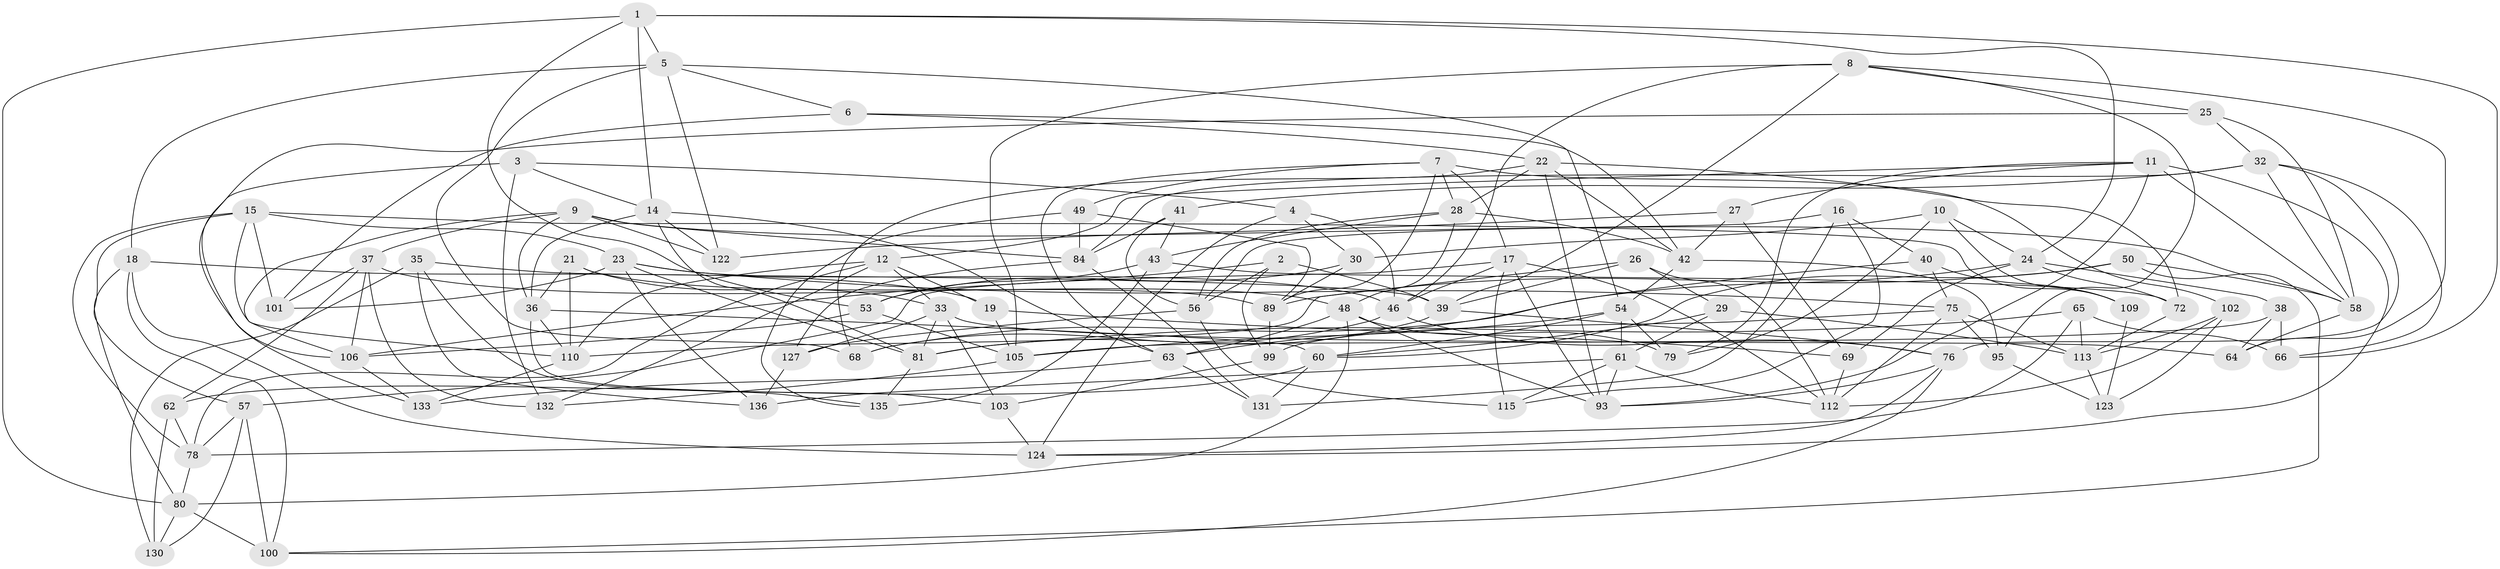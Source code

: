// original degree distribution, {4: 1.0}
// Generated by graph-tools (version 1.1) at 2025/11/02/27/25 16:11:50]
// undirected, 90 vertices, 224 edges
graph export_dot {
graph [start="1"]
  node [color=gray90,style=filled];
  1 [super="+107"];
  2;
  3;
  4;
  5 [super="+45"];
  6;
  7 [super="+20"];
  8 [super="+13"];
  9 [super="+114"];
  10;
  11 [super="+96"];
  12 [super="+90"];
  14 [super="+119"];
  15 [super="+31"];
  16;
  17 [super="+86"];
  18 [super="+137"];
  19;
  21;
  22 [super="+47"];
  23 [super="+74"];
  24 [super="+55"];
  25;
  26;
  27;
  28 [super="+34"];
  29;
  30;
  32 [super="+44"];
  33 [super="+108"];
  35;
  36 [super="+111"];
  37 [super="+91"];
  38;
  39 [super="+51"];
  40;
  41;
  42 [super="+73"];
  43 [super="+82"];
  46 [super="+94"];
  48 [super="+52"];
  49;
  50;
  53 [super="+85"];
  54 [super="+70"];
  56 [super="+92"];
  57 [super="+59"];
  58 [super="+97"];
  60 [super="+77"];
  61 [super="+67"];
  62;
  63 [super="+71"];
  64;
  65;
  66;
  68;
  69;
  72;
  75 [super="+83"];
  76 [super="+116"];
  78 [super="+129"];
  79;
  80 [super="+88"];
  81 [super="+118"];
  84 [super="+87"];
  89 [super="+98"];
  93 [super="+104"];
  95;
  99;
  100 [super="+121"];
  101;
  102;
  103;
  105 [super="+120"];
  106 [super="+126"];
  109;
  110 [super="+125"];
  112 [super="+134"];
  113 [super="+117"];
  115;
  122;
  123;
  124 [super="+128"];
  127;
  130;
  131;
  132;
  133;
  135;
  136;
  1 -- 80;
  1 -- 24;
  1 -- 5;
  1 -- 66;
  1 -- 53;
  1 -- 14;
  2 -- 99;
  2 -- 39;
  2 -- 56;
  2 -- 106;
  3 -- 4;
  3 -- 132;
  3 -- 133;
  3 -- 14;
  4 -- 46;
  4 -- 124;
  4 -- 30;
  5 -- 54;
  5 -- 122;
  5 -- 18;
  5 -- 68;
  5 -- 6;
  6 -- 22;
  6 -- 101;
  6 -- 42;
  7 -- 49;
  7 -- 89;
  7 -- 102;
  7 -- 17;
  7 -- 28;
  7 -- 63;
  8 -- 64;
  8 -- 95;
  8 -- 105;
  8 -- 25;
  8 -- 39;
  8 -- 46;
  9 -- 122;
  9 -- 84;
  9 -- 106;
  9 -- 58;
  9 -- 36;
  9 -- 37;
  10 -- 109;
  10 -- 30;
  10 -- 79;
  10 -- 24;
  11 -- 58;
  11 -- 12;
  11 -- 93;
  11 -- 27;
  11 -- 124;
  11 -- 79;
  12 -- 19;
  12 -- 78;
  12 -- 33;
  12 -- 110;
  12 -- 132;
  14 -- 36;
  14 -- 81;
  14 -- 122;
  14 -- 63;
  15 -- 23;
  15 -- 57;
  15 -- 78;
  15 -- 101;
  15 -- 109;
  15 -- 110;
  16 -- 115;
  16 -- 40;
  16 -- 56;
  16 -- 131;
  17 -- 115;
  17 -- 57;
  17 -- 112;
  17 -- 93;
  17 -- 46;
  18 -- 19;
  18 -- 124 [weight=2];
  18 -- 80;
  18 -- 100;
  19 -- 69;
  19 -- 105;
  21 -- 110;
  21 -- 36;
  21 -- 89;
  21 -- 33;
  22 -- 28;
  22 -- 93;
  22 -- 72;
  22 -- 42;
  22 -- 68;
  23 -- 81;
  23 -- 136;
  23 -- 101;
  23 -- 75;
  23 -- 46;
  24 -- 68;
  24 -- 69;
  24 -- 72;
  24 -- 38;
  25 -- 58;
  25 -- 106;
  25 -- 32;
  26 -- 110;
  26 -- 29;
  26 -- 39;
  26 -- 112;
  27 -- 122;
  27 -- 69;
  27 -- 42;
  28 -- 48;
  28 -- 42;
  28 -- 56;
  28 -- 43;
  29 -- 60;
  29 -- 61;
  29 -- 113;
  30 -- 53;
  30 -- 89;
  32 -- 76;
  32 -- 66;
  32 -- 84;
  32 -- 41;
  32 -- 58;
  33 -- 127;
  33 -- 64;
  33 -- 81;
  33 -- 103;
  35 -- 135;
  35 -- 39;
  35 -- 136;
  35 -- 130;
  36 -- 103;
  36 -- 110;
  36 -- 60;
  37 -- 62;
  37 -- 132;
  37 -- 106;
  37 -- 48;
  37 -- 101;
  38 -- 64;
  38 -- 66;
  38 -- 105;
  39 -- 76;
  39 -- 81;
  40 -- 63;
  40 -- 109;
  40 -- 75;
  41 -- 56;
  41 -- 43;
  41 -- 84;
  42 -- 54;
  42 -- 95;
  43 -- 72;
  43 -- 135;
  43 -- 53 [weight=2];
  46 -- 68;
  46 -- 76;
  48 -- 80;
  48 -- 79;
  48 -- 63;
  48 -- 93;
  49 -- 89;
  49 -- 135;
  49 -- 84;
  50 -- 100;
  50 -- 60;
  50 -- 89;
  50 -- 58;
  53 -- 105;
  53 -- 106;
  54 -- 61;
  54 -- 105;
  54 -- 60;
  54 -- 79;
  56 -- 127;
  56 -- 115;
  57 -- 78;
  57 -- 130;
  57 -- 100 [weight=2];
  58 -- 64;
  60 -- 131;
  60 -- 62;
  61 -- 93;
  61 -- 136;
  61 -- 115;
  61 -- 112;
  62 -- 130;
  62 -- 78;
  63 -- 131;
  63 -- 133;
  65 -- 66;
  65 -- 113;
  65 -- 81;
  65 -- 78;
  69 -- 112;
  72 -- 113;
  75 -- 112;
  75 -- 99;
  75 -- 113;
  75 -- 95;
  76 -- 124;
  76 -- 100;
  76 -- 93;
  78 -- 80;
  80 -- 100;
  80 -- 130;
  81 -- 135;
  84 -- 127;
  84 -- 131;
  89 -- 99;
  95 -- 123;
  99 -- 103;
  102 -- 123;
  102 -- 113;
  102 -- 112;
  103 -- 124;
  105 -- 132;
  106 -- 133;
  109 -- 123;
  110 -- 133;
  113 -- 123;
  127 -- 136;
}
